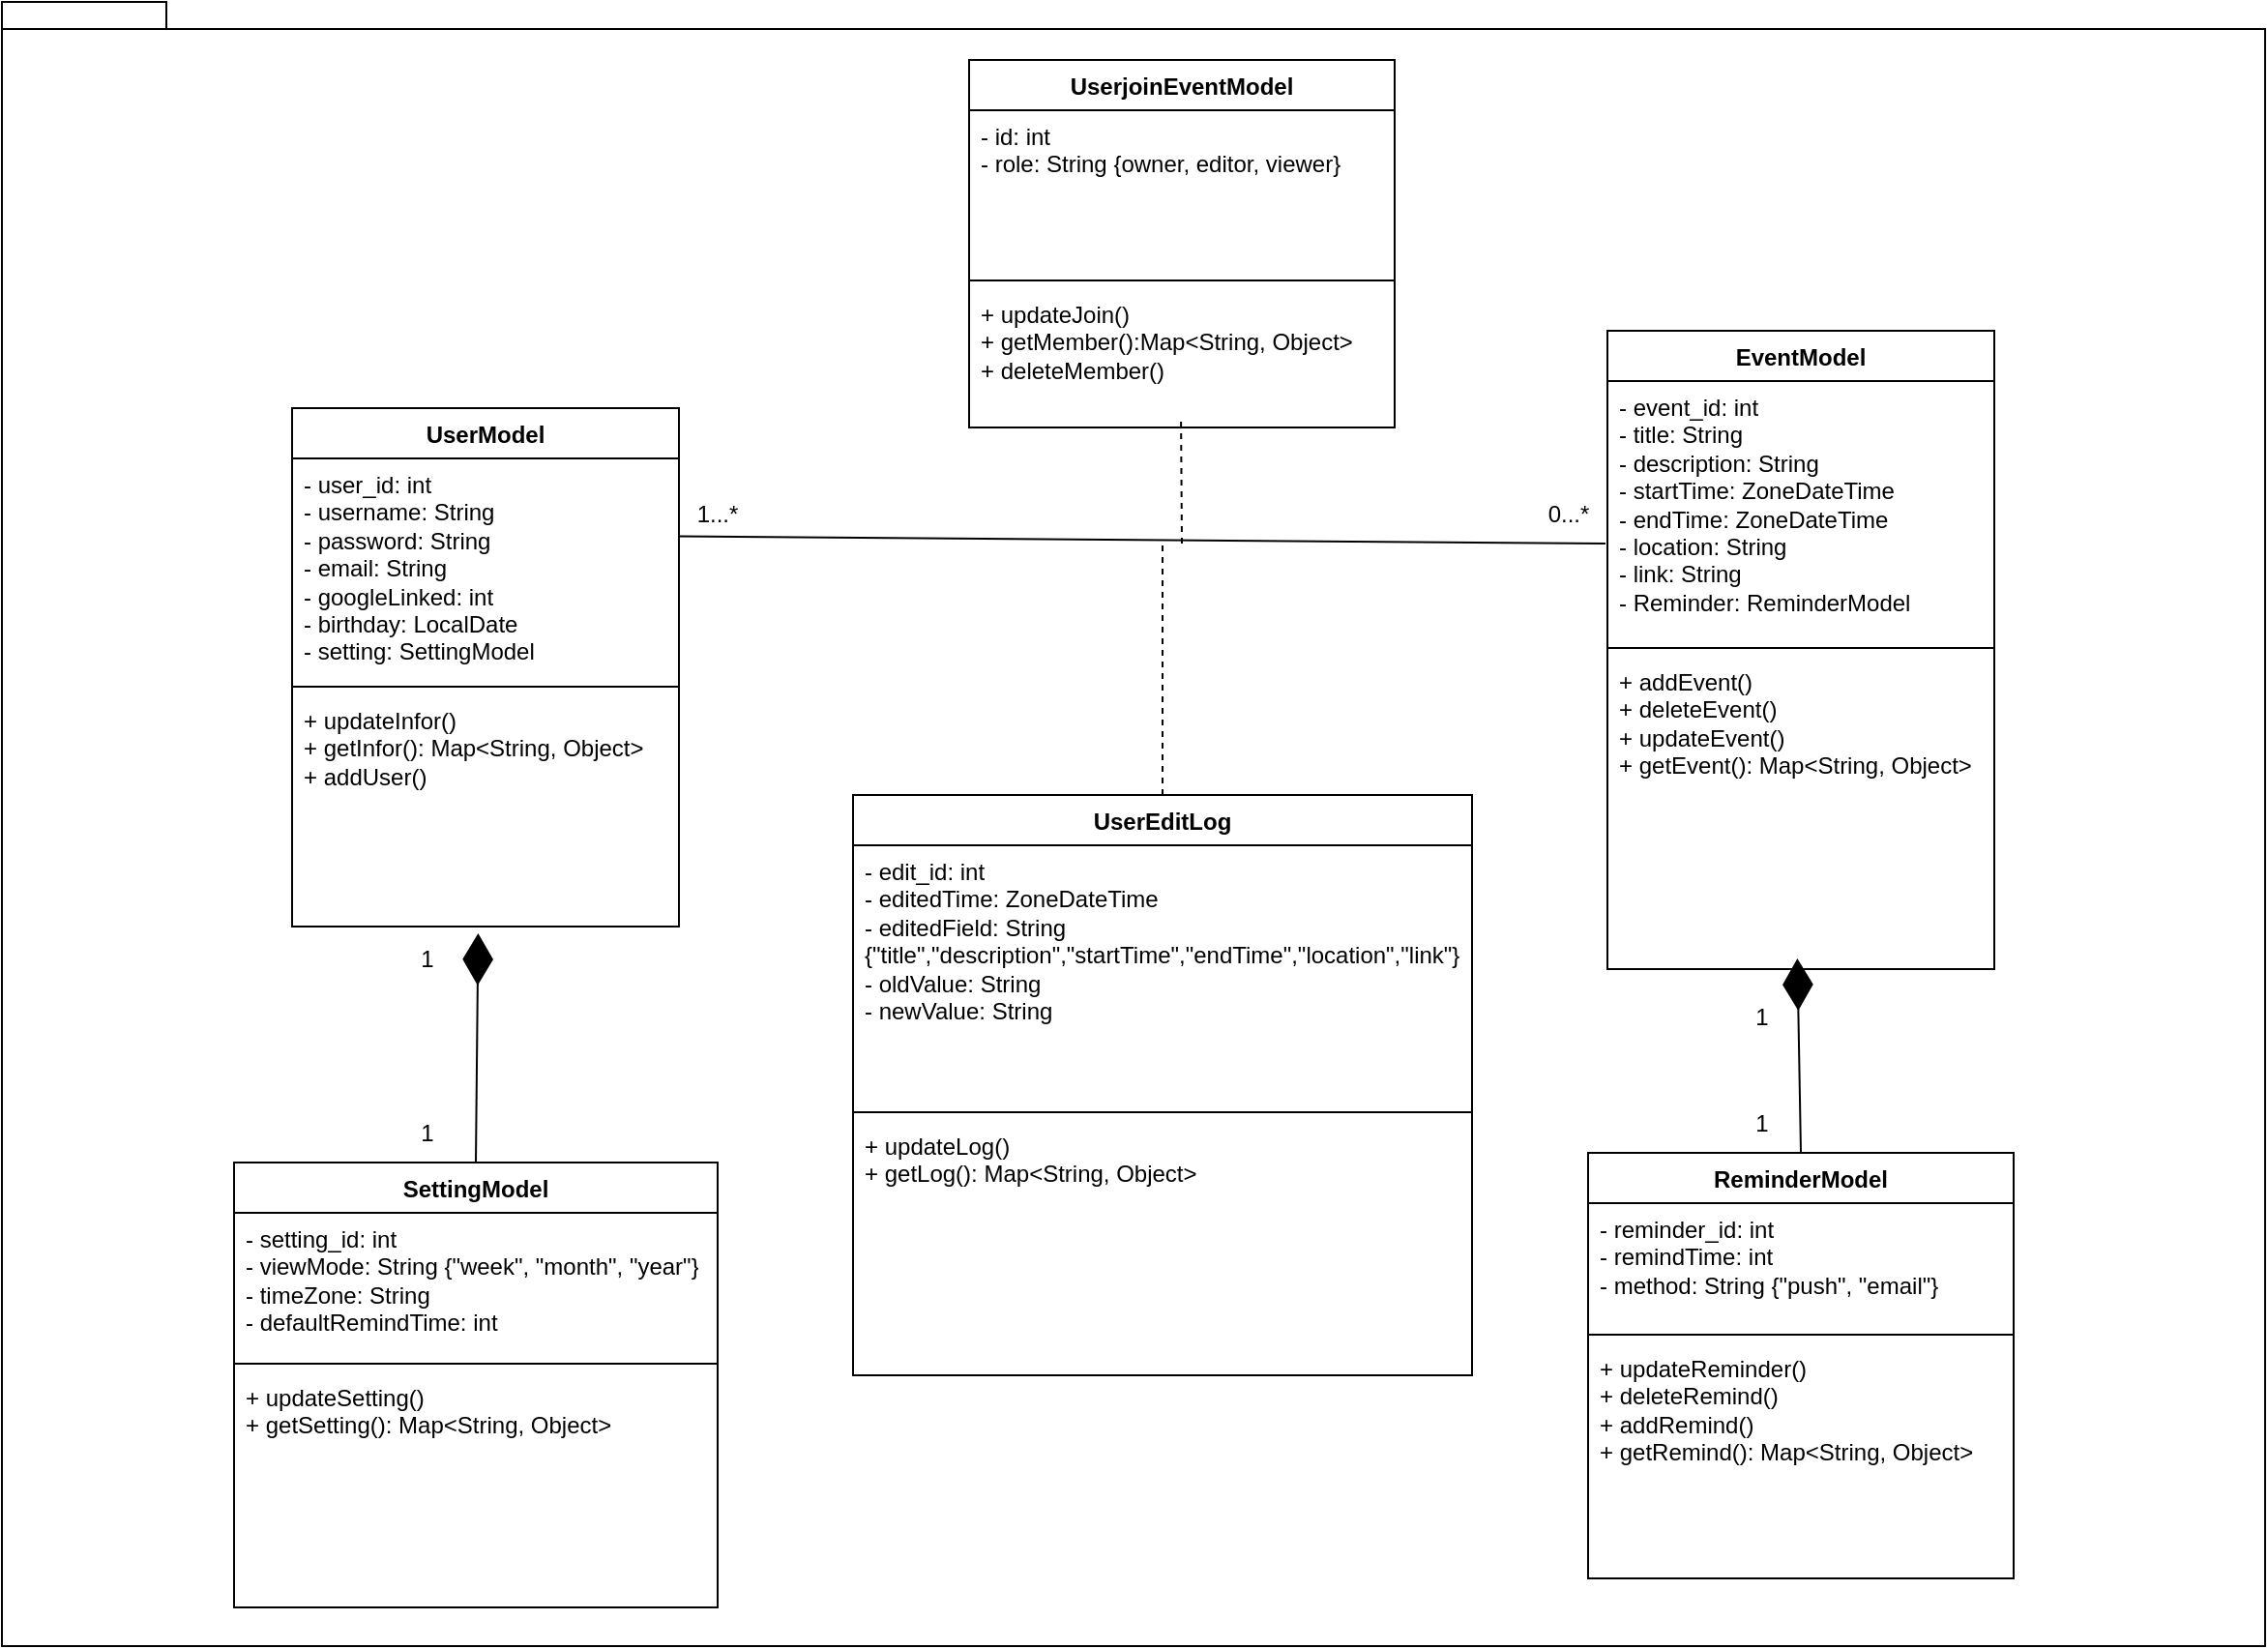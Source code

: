 <mxfile version="27.1.1">
  <diagram name="Trang-1" id="HicUJqY4BSNGrv9rqQwd">
    <mxGraphModel dx="1213" dy="625" grid="1" gridSize="10" guides="1" tooltips="1" connect="1" arrows="1" fold="1" page="1" pageScale="1" pageWidth="827" pageHeight="1169" math="0" shadow="0" adaptiveColors="simple">
      <root>
        <mxCell id="0" />
        <mxCell id="1" parent="0" />
        <mxCell id="gEbOzgG66HOt_zcKLP9L-1" value="" style="shape=folder;fontStyle=1;spacingTop=10;tabWidth=40;tabHeight=14;tabPosition=left;html=1;whiteSpace=wrap;" parent="1" vertex="1">
          <mxGeometry x="220" y="150" width="1170" height="850" as="geometry" />
        </mxCell>
        <mxCell id="gEbOzgG66HOt_zcKLP9L-2" value="UserModel" style="swimlane;fontStyle=1;align=center;verticalAlign=top;childLayout=stackLayout;horizontal=1;startSize=26;horizontalStack=0;resizeParent=1;resizeParentMax=0;resizeLast=0;collapsible=1;marginBottom=0;whiteSpace=wrap;html=1;" parent="1" vertex="1">
          <mxGeometry x="370" y="360" width="200" height="268" as="geometry" />
        </mxCell>
        <mxCell id="gEbOzgG66HOt_zcKLP9L-3" value="- user_id: int&lt;div&gt;- username: String&lt;/div&gt;&lt;div&gt;- password: String&lt;/div&gt;&lt;div&gt;- email: String&lt;/div&gt;&lt;div&gt;- googleLinked: int&lt;/div&gt;&lt;div&gt;- birthday: LocalDate&lt;/div&gt;&lt;div&gt;- setting: SettingModel&lt;/div&gt;&lt;div&gt;&lt;br&gt;&lt;/div&gt;&lt;div&gt;&lt;br&gt;&lt;/div&gt;" style="text;strokeColor=none;fillColor=none;align=left;verticalAlign=top;spacingLeft=4;spacingRight=4;overflow=hidden;rotatable=0;points=[[0,0.5],[1,0.5]];portConstraint=eastwest;whiteSpace=wrap;html=1;" parent="gEbOzgG66HOt_zcKLP9L-2" vertex="1">
          <mxGeometry y="26" width="200" height="114" as="geometry" />
        </mxCell>
        <mxCell id="gEbOzgG66HOt_zcKLP9L-4" value="" style="line;strokeWidth=1;fillColor=none;align=left;verticalAlign=middle;spacingTop=-1;spacingLeft=3;spacingRight=3;rotatable=0;labelPosition=right;points=[];portConstraint=eastwest;strokeColor=inherit;" parent="gEbOzgG66HOt_zcKLP9L-2" vertex="1">
          <mxGeometry y="140" width="200" height="8" as="geometry" />
        </mxCell>
        <mxCell id="gEbOzgG66HOt_zcKLP9L-5" value="+ updateInfor()&lt;div&gt;+ getInfor(): Map&amp;lt;String, Object&amp;gt;&lt;/div&gt;&lt;div&gt;+ addUser()&lt;/div&gt;&lt;div&gt;&lt;br&gt;&lt;div&gt;&lt;br&gt;&lt;/div&gt;&lt;div&gt;&lt;br&gt;&lt;/div&gt;&lt;div&gt;&lt;br&gt;&lt;/div&gt;&lt;/div&gt;" style="text;strokeColor=none;fillColor=none;align=left;verticalAlign=top;spacingLeft=4;spacingRight=4;overflow=hidden;rotatable=0;points=[[0,0.5],[1,0.5]];portConstraint=eastwest;whiteSpace=wrap;html=1;" parent="gEbOzgG66HOt_zcKLP9L-2" vertex="1">
          <mxGeometry y="148" width="200" height="120" as="geometry" />
        </mxCell>
        <mxCell id="gEbOzgG66HOt_zcKLP9L-6" value="SettingModel" style="swimlane;fontStyle=1;align=center;verticalAlign=top;childLayout=stackLayout;horizontal=1;startSize=26;horizontalStack=0;resizeParent=1;resizeParentMax=0;resizeLast=0;collapsible=1;marginBottom=0;whiteSpace=wrap;html=1;" parent="1" vertex="1">
          <mxGeometry x="340" y="750" width="250" height="230" as="geometry" />
        </mxCell>
        <mxCell id="gEbOzgG66HOt_zcKLP9L-7" value="&lt;div&gt;- setting_id: int&lt;/div&gt;&lt;div&gt;- viewMode: String {&quot;week&quot;, &quot;month&quot;, &quot;year&quot;}&lt;/div&gt;&lt;div&gt;- timeZone: String&lt;/div&gt;&lt;div&gt;- defaultRemindTime: int&lt;/div&gt;" style="text;strokeColor=none;fillColor=none;align=left;verticalAlign=top;spacingLeft=4;spacingRight=4;overflow=hidden;rotatable=0;points=[[0,0.5],[1,0.5]];portConstraint=eastwest;whiteSpace=wrap;html=1;" parent="gEbOzgG66HOt_zcKLP9L-6" vertex="1">
          <mxGeometry y="26" width="250" height="74" as="geometry" />
        </mxCell>
        <mxCell id="gEbOzgG66HOt_zcKLP9L-8" value="" style="line;strokeWidth=1;fillColor=none;align=left;verticalAlign=middle;spacingTop=-1;spacingLeft=3;spacingRight=3;rotatable=0;labelPosition=right;points=[];portConstraint=eastwest;strokeColor=inherit;" parent="gEbOzgG66HOt_zcKLP9L-6" vertex="1">
          <mxGeometry y="100" width="250" height="8" as="geometry" />
        </mxCell>
        <mxCell id="gEbOzgG66HOt_zcKLP9L-9" value="+ updateSetting()&lt;div&gt;+ getSetting():&amp;nbsp;&lt;span style=&quot;background-color: transparent; color: light-dark(rgb(0, 0, 0), rgb(255, 255, 255));&quot;&gt;Map&amp;lt;String, Object&amp;gt;&lt;/span&gt;&lt;/div&gt;&lt;div&gt;&lt;br&gt;&lt;/div&gt;" style="text;strokeColor=none;fillColor=none;align=left;verticalAlign=top;spacingLeft=4;spacingRight=4;overflow=hidden;rotatable=0;points=[[0,0.5],[1,0.5]];portConstraint=eastwest;whiteSpace=wrap;html=1;" parent="gEbOzgG66HOt_zcKLP9L-6" vertex="1">
          <mxGeometry y="108" width="250" height="122" as="geometry" />
        </mxCell>
        <mxCell id="gEbOzgG66HOt_zcKLP9L-10" value="EventModel" style="swimlane;fontStyle=1;align=center;verticalAlign=top;childLayout=stackLayout;horizontal=1;startSize=26;horizontalStack=0;resizeParent=1;resizeParentMax=0;resizeLast=0;collapsible=1;marginBottom=0;whiteSpace=wrap;html=1;" parent="1" vertex="1">
          <mxGeometry x="1050" y="320" width="200" height="330" as="geometry" />
        </mxCell>
        <mxCell id="gEbOzgG66HOt_zcKLP9L-11" value="- event_id: int&lt;div&gt;- title: String&lt;/div&gt;&lt;div&gt;- description: String&lt;/div&gt;&lt;div&gt;- startTime: ZoneDateTime&lt;/div&gt;&lt;div&gt;- endTime: ZoneDateTime&lt;/div&gt;&lt;div&gt;- location: String&lt;/div&gt;&lt;div&gt;- link: String&lt;/div&gt;&lt;div&gt;- Reminder: ReminderModel&lt;/div&gt;" style="text;strokeColor=none;fillColor=none;align=left;verticalAlign=top;spacingLeft=4;spacingRight=4;overflow=hidden;rotatable=0;points=[[0,0.5],[1,0.5]];portConstraint=eastwest;whiteSpace=wrap;html=1;" parent="gEbOzgG66HOt_zcKLP9L-10" vertex="1">
          <mxGeometry y="26" width="200" height="134" as="geometry" />
        </mxCell>
        <mxCell id="gEbOzgG66HOt_zcKLP9L-12" value="" style="line;strokeWidth=1;fillColor=none;align=left;verticalAlign=middle;spacingTop=-1;spacingLeft=3;spacingRight=3;rotatable=0;labelPosition=right;points=[];portConstraint=eastwest;strokeColor=inherit;" parent="gEbOzgG66HOt_zcKLP9L-10" vertex="1">
          <mxGeometry y="160" width="200" height="8" as="geometry" />
        </mxCell>
        <mxCell id="gEbOzgG66HOt_zcKLP9L-13" value="&lt;div&gt;+ addEvent()&lt;/div&gt;&lt;div&gt;+ deleteEvent()&lt;/div&gt;&lt;div&gt;+ updateEvent()&lt;/div&gt;&lt;div&gt;+ getEvent():&amp;nbsp;&lt;span style=&quot;background-color: transparent; color: light-dark(rgb(0, 0, 0), rgb(255, 255, 255));&quot;&gt;Map&amp;lt;String, Object&amp;gt;&lt;/span&gt;&lt;/div&gt;" style="text;strokeColor=none;fillColor=none;align=left;verticalAlign=top;spacingLeft=4;spacingRight=4;overflow=hidden;rotatable=0;points=[[0,0.5],[1,0.5]];portConstraint=eastwest;whiteSpace=wrap;html=1;" parent="gEbOzgG66HOt_zcKLP9L-10" vertex="1">
          <mxGeometry y="168" width="200" height="162" as="geometry" />
        </mxCell>
        <mxCell id="gEbOzgG66HOt_zcKLP9L-14" value="ReminderModel" style="swimlane;fontStyle=1;align=center;verticalAlign=top;childLayout=stackLayout;horizontal=1;startSize=26;horizontalStack=0;resizeParent=1;resizeParentMax=0;resizeLast=0;collapsible=1;marginBottom=0;whiteSpace=wrap;html=1;" parent="1" vertex="1">
          <mxGeometry x="1040" y="745" width="220" height="220" as="geometry" />
        </mxCell>
        <mxCell id="gEbOzgG66HOt_zcKLP9L-15" value="- reminder_id: int&lt;div&gt;- remindTime: int&lt;/div&gt;&lt;div&gt;- method: String {&quot;push&quot;, &quot;email&quot;}&lt;/div&gt;&lt;div&gt;&lt;br&gt;&lt;/div&gt;&lt;div&gt;&lt;br&gt;&lt;/div&gt;" style="text;strokeColor=none;fillColor=none;align=left;verticalAlign=top;spacingLeft=4;spacingRight=4;overflow=hidden;rotatable=0;points=[[0,0.5],[1,0.5]];portConstraint=eastwest;whiteSpace=wrap;html=1;" parent="gEbOzgG66HOt_zcKLP9L-14" vertex="1">
          <mxGeometry y="26" width="220" height="64" as="geometry" />
        </mxCell>
        <mxCell id="gEbOzgG66HOt_zcKLP9L-16" value="" style="line;strokeWidth=1;fillColor=none;align=left;verticalAlign=middle;spacingTop=-1;spacingLeft=3;spacingRight=3;rotatable=0;labelPosition=right;points=[];portConstraint=eastwest;strokeColor=inherit;" parent="gEbOzgG66HOt_zcKLP9L-14" vertex="1">
          <mxGeometry y="90" width="220" height="8" as="geometry" />
        </mxCell>
        <mxCell id="gEbOzgG66HOt_zcKLP9L-17" value="+ updateReminder()&lt;div&gt;+ deleteRemind()&lt;/div&gt;&lt;div&gt;+ addRemind()&lt;/div&gt;&lt;div&gt;+ getRemind():&amp;nbsp;&lt;span style=&quot;background-color: transparent; color: light-dark(rgb(0, 0, 0), rgb(255, 255, 255));&quot;&gt;Map&amp;lt;String, Object&amp;gt;&lt;/span&gt;&lt;/div&gt;" style="text;strokeColor=none;fillColor=none;align=left;verticalAlign=top;spacingLeft=4;spacingRight=4;overflow=hidden;rotatable=0;points=[[0,0.5],[1,0.5]];portConstraint=eastwest;whiteSpace=wrap;html=1;" parent="gEbOzgG66HOt_zcKLP9L-14" vertex="1">
          <mxGeometry y="98" width="220" height="122" as="geometry" />
        </mxCell>
        <mxCell id="gEbOzgG66HOt_zcKLP9L-18" value="UserjoinEventModel" style="swimlane;fontStyle=1;align=center;verticalAlign=top;childLayout=stackLayout;horizontal=1;startSize=26;horizontalStack=0;resizeParent=1;resizeParentMax=0;resizeLast=0;collapsible=1;marginBottom=0;whiteSpace=wrap;html=1;" parent="1" vertex="1">
          <mxGeometry x="720" y="180" width="220" height="190" as="geometry" />
        </mxCell>
        <mxCell id="gEbOzgG66HOt_zcKLP9L-19" value="&lt;div&gt;- id: int&lt;/div&gt;&lt;div&gt;- role: String {owner, editor, viewer}&lt;/div&gt;" style="text;strokeColor=none;fillColor=none;align=left;verticalAlign=top;spacingLeft=4;spacingRight=4;overflow=hidden;rotatable=0;points=[[0,0.5],[1,0.5]];portConstraint=eastwest;whiteSpace=wrap;html=1;" parent="gEbOzgG66HOt_zcKLP9L-18" vertex="1">
          <mxGeometry y="26" width="220" height="84" as="geometry" />
        </mxCell>
        <mxCell id="gEbOzgG66HOt_zcKLP9L-20" value="" style="line;strokeWidth=1;fillColor=none;align=left;verticalAlign=middle;spacingTop=-1;spacingLeft=3;spacingRight=3;rotatable=0;labelPosition=right;points=[];portConstraint=eastwest;strokeColor=inherit;" parent="gEbOzgG66HOt_zcKLP9L-18" vertex="1">
          <mxGeometry y="110" width="220" height="8" as="geometry" />
        </mxCell>
        <mxCell id="gEbOzgG66HOt_zcKLP9L-21" value="+ updateJoin()&lt;div&gt;+ getMember():&lt;span style=&quot;background-color: transparent; color: light-dark(rgb(0, 0, 0), rgb(255, 255, 255));&quot;&gt;Map&amp;lt;String, Object&amp;gt;&lt;/span&gt;&lt;/div&gt;&lt;div&gt;+ deleteMember()&lt;/div&gt;&lt;div&gt;&lt;br&gt;&lt;/div&gt;" style="text;strokeColor=none;fillColor=none;align=left;verticalAlign=top;spacingLeft=4;spacingRight=4;overflow=hidden;rotatable=0;points=[[0,0.5],[1,0.5]];portConstraint=eastwest;whiteSpace=wrap;html=1;" parent="gEbOzgG66HOt_zcKLP9L-18" vertex="1">
          <mxGeometry y="118" width="220" height="72" as="geometry" />
        </mxCell>
        <mxCell id="gEbOzgG66HOt_zcKLP9L-22" value="UserEditLog" style="swimlane;fontStyle=1;align=center;verticalAlign=top;childLayout=stackLayout;horizontal=1;startSize=26;horizontalStack=0;resizeParent=1;resizeParentMax=0;resizeLast=0;collapsible=1;marginBottom=0;whiteSpace=wrap;html=1;" parent="1" vertex="1">
          <mxGeometry x="660" y="560" width="320" height="300" as="geometry" />
        </mxCell>
        <mxCell id="gEbOzgG66HOt_zcKLP9L-23" value="&lt;div&gt;- edit_id: int&lt;/div&gt;&lt;div&gt;- editedTime: ZoneDateTime&lt;/div&gt;&lt;div&gt;- editedField: String {&quot;title&quot;,&quot;description&quot;,&quot;startTime&quot;,&quot;endTime&quot;,&quot;location&quot;,&quot;link&quot;}&lt;/div&gt;&lt;div&gt;- oldValue: String&lt;/div&gt;&lt;div&gt;- newValue: String&lt;/div&gt;" style="text;strokeColor=none;fillColor=none;align=left;verticalAlign=top;spacingLeft=4;spacingRight=4;overflow=hidden;rotatable=0;points=[[0,0.5],[1,0.5]];portConstraint=eastwest;whiteSpace=wrap;html=1;" parent="gEbOzgG66HOt_zcKLP9L-22" vertex="1">
          <mxGeometry y="26" width="320" height="134" as="geometry" />
        </mxCell>
        <mxCell id="gEbOzgG66HOt_zcKLP9L-24" value="" style="line;strokeWidth=1;fillColor=none;align=left;verticalAlign=middle;spacingTop=-1;spacingLeft=3;spacingRight=3;rotatable=0;labelPosition=right;points=[];portConstraint=eastwest;strokeColor=inherit;" parent="gEbOzgG66HOt_zcKLP9L-22" vertex="1">
          <mxGeometry y="160" width="320" height="8" as="geometry" />
        </mxCell>
        <mxCell id="gEbOzgG66HOt_zcKLP9L-25" value="+ updateLog()&lt;div&gt;+ getLog():&amp;nbsp;&lt;span style=&quot;background-color: transparent; color: light-dark(rgb(0, 0, 0), rgb(255, 255, 255));&quot;&gt;Map&amp;lt;String, Object&amp;gt;&lt;/span&gt;&lt;/div&gt;&lt;div&gt;&lt;br&gt;&lt;/div&gt;" style="text;strokeColor=none;fillColor=none;align=left;verticalAlign=top;spacingLeft=4;spacingRight=4;overflow=hidden;rotatable=0;points=[[0,0.5],[1,0.5]];portConstraint=eastwest;whiteSpace=wrap;html=1;" parent="gEbOzgG66HOt_zcKLP9L-22" vertex="1">
          <mxGeometry y="168" width="320" height="132" as="geometry" />
        </mxCell>
        <mxCell id="gEbOzgG66HOt_zcKLP9L-39" value="" style="endArrow=diamondThin;endFill=1;endSize=24;html=1;rounded=0;exitX=0.5;exitY=0;exitDx=0;exitDy=0;entryX=0.481;entryY=1.029;entryDx=0;entryDy=0;entryPerimeter=0;" parent="1" source="gEbOzgG66HOt_zcKLP9L-6" target="gEbOzgG66HOt_zcKLP9L-5" edge="1">
          <mxGeometry width="160" relative="1" as="geometry">
            <mxPoint x="520" y="820" as="sourcePoint" />
            <mxPoint x="680" y="820" as="targetPoint" />
          </mxGeometry>
        </mxCell>
        <mxCell id="gEbOzgG66HOt_zcKLP9L-40" value="1" style="text;html=1;align=center;verticalAlign=middle;whiteSpace=wrap;rounded=0;" parent="1" vertex="1">
          <mxGeometry x="410" y="630" width="60" height="30" as="geometry" />
        </mxCell>
        <mxCell id="gEbOzgG66HOt_zcKLP9L-42" value="1" style="text;html=1;align=center;verticalAlign=middle;whiteSpace=wrap;rounded=0;" parent="1" vertex="1">
          <mxGeometry x="410" y="720" width="60" height="30" as="geometry" />
        </mxCell>
        <mxCell id="gEbOzgG66HOt_zcKLP9L-44" value="" style="endArrow=diamondThin;endFill=1;endSize=24;html=1;rounded=0;exitX=0.5;exitY=0;exitDx=0;exitDy=0;entryX=0.491;entryY=0.966;entryDx=0;entryDy=0;entryPerimeter=0;" parent="1" source="gEbOzgG66HOt_zcKLP9L-14" target="gEbOzgG66HOt_zcKLP9L-13" edge="1">
          <mxGeometry width="160" relative="1" as="geometry">
            <mxPoint x="1140" y="715" as="sourcePoint" />
            <mxPoint x="1137" y="621" as="targetPoint" />
          </mxGeometry>
        </mxCell>
        <mxCell id="gEbOzgG66HOt_zcKLP9L-46" value="1" style="text;html=1;align=center;verticalAlign=middle;whiteSpace=wrap;rounded=0;" parent="1" vertex="1">
          <mxGeometry x="1100" y="715" width="60" height="30" as="geometry" />
        </mxCell>
        <mxCell id="gEbOzgG66HOt_zcKLP9L-52" value="" style="endArrow=none;html=1;rounded=0;exitX=0.998;exitY=0.408;exitDx=0;exitDy=0;exitPerimeter=0;entryX=-0.008;entryY=0.599;entryDx=0;entryDy=0;entryPerimeter=0;" parent="1" edge="1">
          <mxGeometry width="50" height="50" relative="1" as="geometry">
            <mxPoint x="570.0" y="426.242" as="sourcePoint" />
            <mxPoint x="1048.96" y="429.996" as="targetPoint" />
          </mxGeometry>
        </mxCell>
        <mxCell id="gEbOzgG66HOt_zcKLP9L-54" value="0...*" style="text;html=1;align=center;verticalAlign=middle;whiteSpace=wrap;rounded=0;" parent="1" vertex="1">
          <mxGeometry x="1000" y="400" width="60" height="30" as="geometry" />
        </mxCell>
        <mxCell id="gEbOzgG66HOt_zcKLP9L-55" value="1...*" style="text;html=1;align=center;verticalAlign=middle;whiteSpace=wrap;rounded=0;" parent="1" vertex="1">
          <mxGeometry x="560" y="400" width="60" height="30" as="geometry" />
        </mxCell>
        <mxCell id="gEbOzgG66HOt_zcKLP9L-56" value="" style="endArrow=none;dashed=1;html=1;rounded=0;entryX=0.498;entryY=0.955;entryDx=0;entryDy=0;entryPerimeter=0;" parent="1" target="gEbOzgG66HOt_zcKLP9L-21" edge="1">
          <mxGeometry width="50" height="50" relative="1" as="geometry">
            <mxPoint x="830" y="430" as="sourcePoint" />
            <mxPoint x="860" y="540" as="targetPoint" />
          </mxGeometry>
        </mxCell>
        <mxCell id="gEbOzgG66HOt_zcKLP9L-60" value="" style="endArrow=none;dashed=1;html=1;rounded=0;exitX=0.5;exitY=0;exitDx=0;exitDy=0;" parent="1" source="gEbOzgG66HOt_zcKLP9L-22" edge="1">
          <mxGeometry width="50" height="50" relative="1" as="geometry">
            <mxPoint x="840" y="471" as="sourcePoint" />
            <mxPoint x="820" y="430" as="targetPoint" />
          </mxGeometry>
        </mxCell>
        <mxCell id="gEbOzgG66HOt_zcKLP9L-61" value="1" style="text;html=1;align=center;verticalAlign=middle;whiteSpace=wrap;rounded=0;" parent="1" vertex="1">
          <mxGeometry x="1100" y="660" width="60" height="30" as="geometry" />
        </mxCell>
      </root>
    </mxGraphModel>
  </diagram>
</mxfile>
